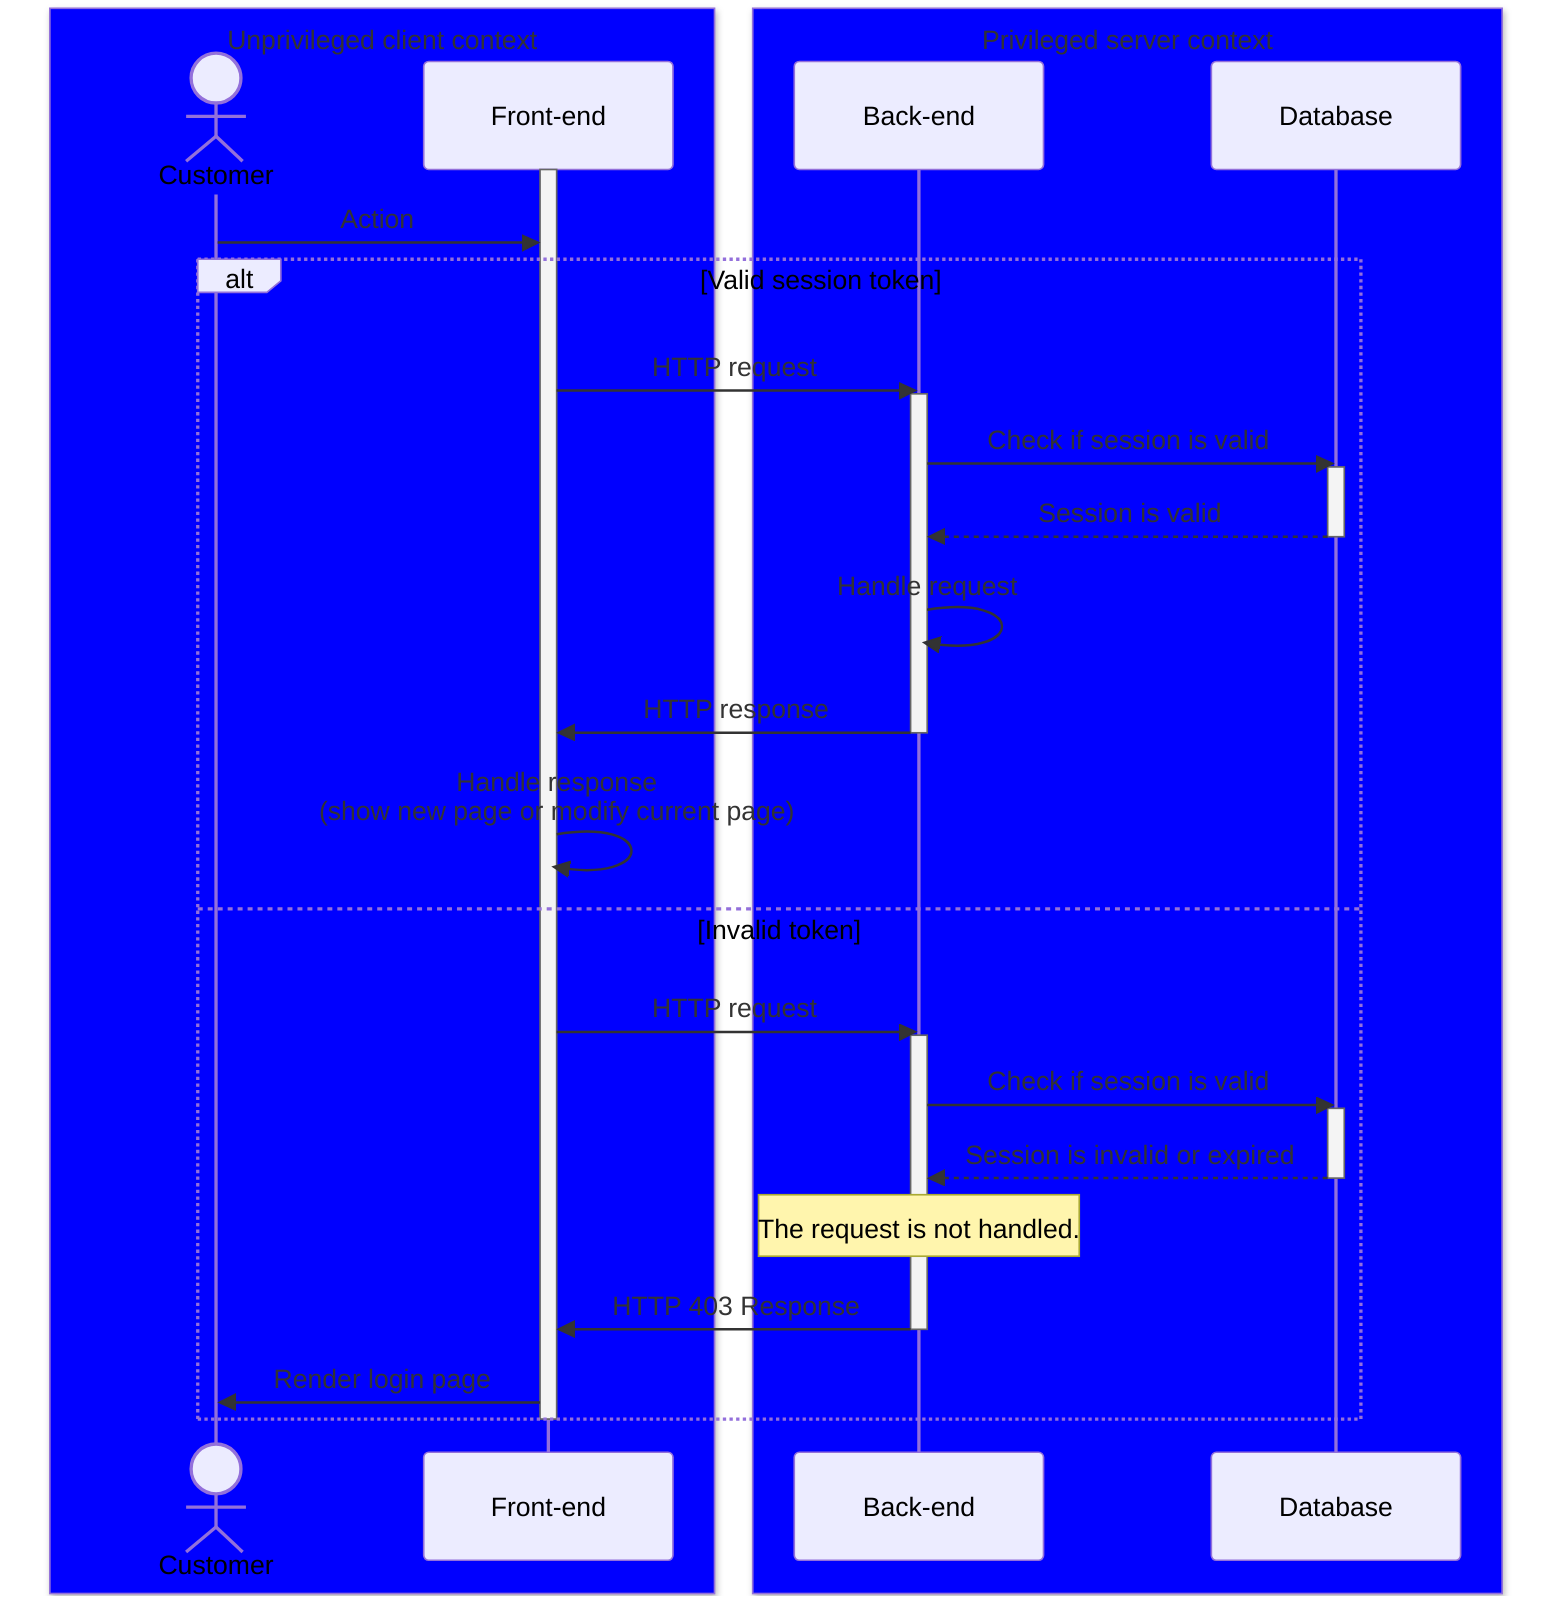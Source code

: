 sequenceDiagram
    box blue Unprivileged client context
        actor Customer
        participant FE as Front-end
    end
    box blue Privileged server context
        participant BE as Back-end
        participant DB as Database
    end

    activate FE
    Customer ->> FE: Action
    alt Valid session token
        FE ->> BE: HTTP request
        activate BE
        BE ->> DB: Check if session is valid
        activate DB
        DB -->> BE: Session is valid
        deactivate DB
        BE ->> BE: Handle request
        BE ->> FE: HTTP response
        deactivate BE
        FE ->> FE: Handle response<br>(show new page or modify current page)
    else Invalid token
        FE ->> BE: HTTP request
        activate BE
        BE ->> DB: Check if session is valid
        activate DB
        DB -->> BE: Session is invalid or expired
        deactivate DB
        note over BE: The request is not handled.
        BE ->> FE: HTTP 403 Response
        deactivate BE
        FE ->> Customer: Render login page
    end
    deactivate FE